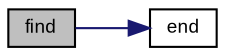 digraph "find"
{
  bgcolor="transparent";
  edge [fontname="Arial",fontsize="9",labelfontname="Arial",labelfontsize="9"];
  node [fontname="Arial",fontsize="9",shape=record];
  rankdir="LR";
  Node1 [label="find",height=0.2,width=0.4,color="black", fillcolor="grey75", style="filled" fontcolor="black"];
  Node1 -> Node2 [color="midnightblue",fontsize="9",style="solid",fontname="Arial"];
  Node2 [label="end",height=0.2,width=0.4,color="black",URL="$class_v_s_t_g_u_i_1_1_view_creator_registry.html#a75fa10ba64b3954a6f9b55a49b3766e2"];
}
